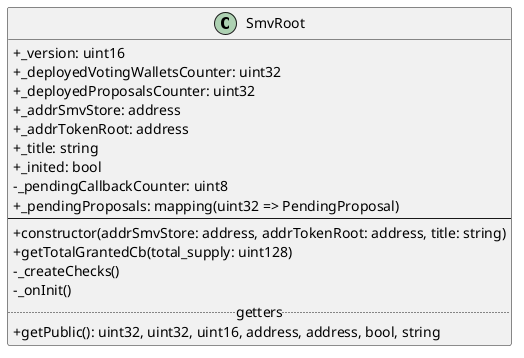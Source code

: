 @startuml
skinparam WrapWidth 600
skinparam classAttributeIconSize 0
' hide circle
skinparam linetype ortho
skinparam linetype polyline
top to bottom direction
left to right direction
skinparam componentStyle uml2

class SmvRoot {
  +{field}_version: uint16
  +{field}_deployedVotingWalletsCounter: uint32
  +{field}_deployedProposalsCounter: uint32
  +{field}_addrSmvStore: address
  +{field}_addrTokenRoot: address
  +{field}_title: string
  +{field}_inited: bool
  -{field}_pendingCallbackCounter: uint8
  +{field}_pendingProposals: mapping(uint32 => PendingProposal)
  --
  +constructor(addrSmvStore: address, addrTokenRoot: address, title: string)
  +getTotalGrantedCb(total_supply: uint128)
  -_createChecks()
  -_onInit()    
  ..getters..
  +getPublic(): uint32, uint32, uint16, address, address, bool, string
}
  

@enduml
